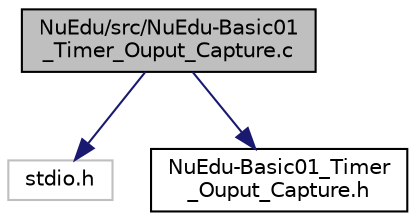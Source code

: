 digraph "NuEdu/src/NuEdu-Basic01_Timer_Ouput_Capture.c"
{
 // LATEX_PDF_SIZE
  edge [fontname="Helvetica",fontsize="10",labelfontname="Helvetica",labelfontsize="10"];
  node [fontname="Helvetica",fontsize="10",shape=record];
  Node1 [label="NuEdu/src/NuEdu-Basic01\l_Timer_Ouput_Capture.c",height=0.2,width=0.4,color="black", fillcolor="grey75", style="filled", fontcolor="black",tooltip="Nano100 series ACMP Threashold driver source file."];
  Node1 -> Node2 [color="midnightblue",fontsize="10",style="solid",fontname="Helvetica"];
  Node2 [label="stdio.h",height=0.2,width=0.4,color="grey75", fillcolor="white", style="filled",tooltip=" "];
  Node1 -> Node3 [color="midnightblue",fontsize="10",style="solid",fontname="Helvetica"];
  Node3 [label="NuEdu-Basic01_Timer\l_Ouput_Capture.h",height=0.2,width=0.4,color="black", fillcolor="white", style="filled",URL="$d2/da0/_nu_edu-_basic01___timer___ouput___capture_8h.html",tooltip=" "];
}
